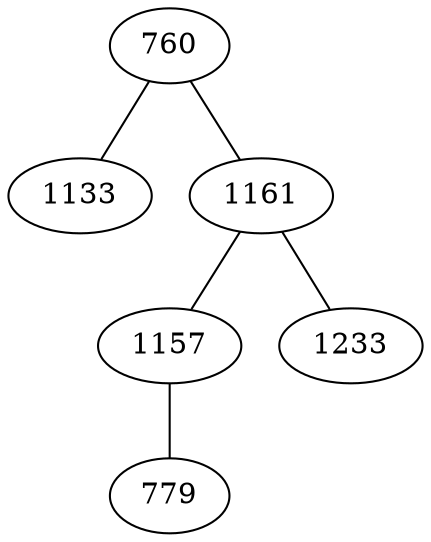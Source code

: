 graph {
    760 []
    1133 []
    1161 []
    1157 []
    779 []
    1233 []
    760 -- 1133
    760 -- 1161
    1161 -- 1157
    1157 -- 779
    1161 -- 1233
}
